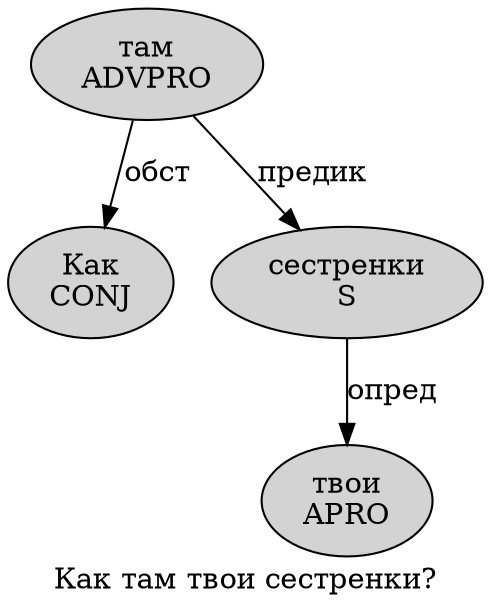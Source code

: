 digraph SENTENCE_4706 {
	graph [label="Как там твои сестренки?"]
	node [style=filled]
		0 [label="Как
CONJ" color="" fillcolor=lightgray penwidth=1 shape=ellipse]
		1 [label="там
ADVPRO" color="" fillcolor=lightgray penwidth=1 shape=ellipse]
		2 [label="твои
APRO" color="" fillcolor=lightgray penwidth=1 shape=ellipse]
		3 [label="сестренки
S" color="" fillcolor=lightgray penwidth=1 shape=ellipse]
			1 -> 0 [label="обст"]
			1 -> 3 [label="предик"]
			3 -> 2 [label="опред"]
}